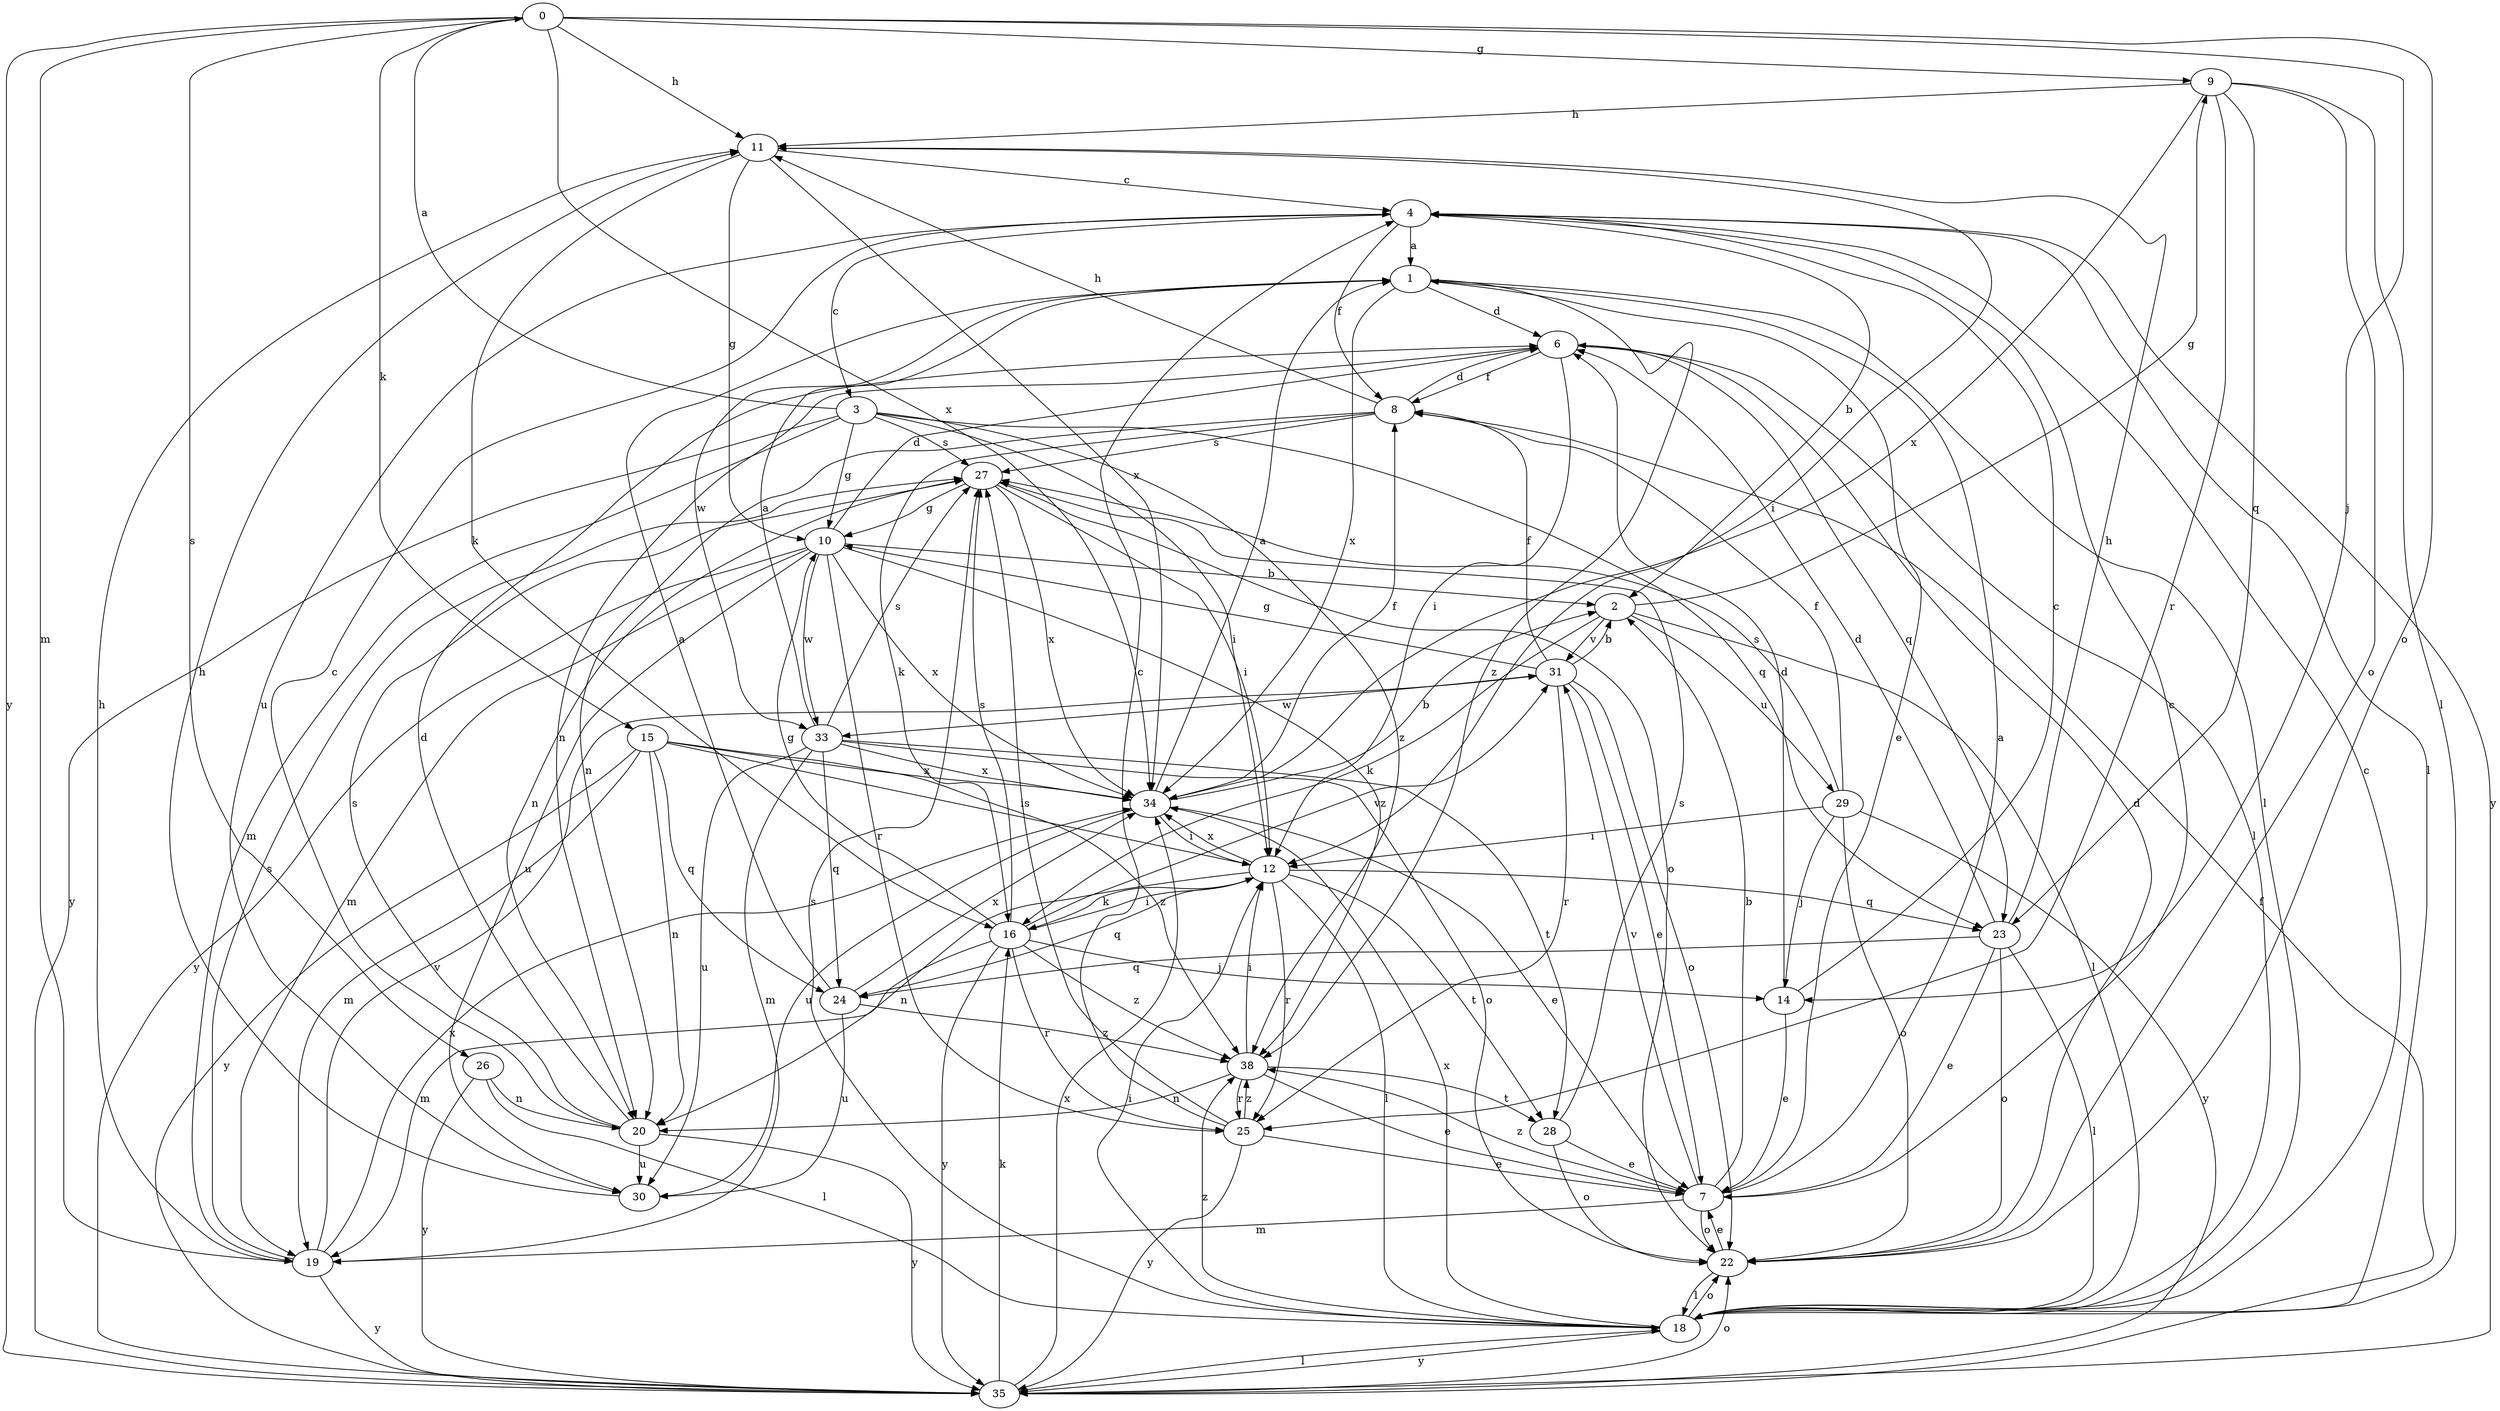 strict digraph  {
0;
1;
2;
3;
4;
6;
7;
8;
9;
10;
11;
12;
14;
15;
16;
18;
19;
20;
22;
23;
24;
25;
26;
27;
28;
29;
30;
31;
33;
34;
35;
38;
0 -> 9  [label=g];
0 -> 11  [label=h];
0 -> 14  [label=j];
0 -> 15  [label=k];
0 -> 19  [label=m];
0 -> 22  [label=o];
0 -> 26  [label=s];
0 -> 34  [label=x];
0 -> 35  [label=y];
1 -> 6  [label=d];
1 -> 7  [label=e];
1 -> 18  [label=l];
1 -> 33  [label=w];
1 -> 34  [label=x];
1 -> 38  [label=z];
2 -> 9  [label=g];
2 -> 16  [label=k];
2 -> 18  [label=l];
2 -> 29  [label=u];
2 -> 31  [label=v];
3 -> 0  [label=a];
3 -> 10  [label=g];
3 -> 12  [label=i];
3 -> 19  [label=m];
3 -> 23  [label=q];
3 -> 27  [label=s];
3 -> 35  [label=y];
3 -> 38  [label=z];
4 -> 1  [label=a];
4 -> 2  [label=b];
4 -> 3  [label=c];
4 -> 8  [label=f];
4 -> 18  [label=l];
4 -> 30  [label=u];
4 -> 35  [label=y];
6 -> 8  [label=f];
6 -> 12  [label=i];
6 -> 18  [label=l];
6 -> 20  [label=n];
6 -> 23  [label=q];
7 -> 1  [label=a];
7 -> 2  [label=b];
7 -> 4  [label=c];
7 -> 19  [label=m];
7 -> 22  [label=o];
7 -> 31  [label=v];
7 -> 38  [label=z];
8 -> 6  [label=d];
8 -> 11  [label=h];
8 -> 16  [label=k];
8 -> 20  [label=n];
8 -> 27  [label=s];
9 -> 11  [label=h];
9 -> 18  [label=l];
9 -> 22  [label=o];
9 -> 23  [label=q];
9 -> 25  [label=r];
9 -> 34  [label=x];
10 -> 2  [label=b];
10 -> 6  [label=d];
10 -> 19  [label=m];
10 -> 25  [label=r];
10 -> 30  [label=u];
10 -> 33  [label=w];
10 -> 34  [label=x];
10 -> 35  [label=y];
10 -> 38  [label=z];
11 -> 4  [label=c];
11 -> 10  [label=g];
11 -> 12  [label=i];
11 -> 16  [label=k];
11 -> 34  [label=x];
12 -> 16  [label=k];
12 -> 18  [label=l];
12 -> 20  [label=n];
12 -> 23  [label=q];
12 -> 24  [label=q];
12 -> 25  [label=r];
12 -> 28  [label=t];
12 -> 34  [label=x];
14 -> 4  [label=c];
14 -> 6  [label=d];
14 -> 7  [label=e];
15 -> 12  [label=i];
15 -> 19  [label=m];
15 -> 20  [label=n];
15 -> 24  [label=q];
15 -> 34  [label=x];
15 -> 35  [label=y];
15 -> 38  [label=z];
16 -> 10  [label=g];
16 -> 12  [label=i];
16 -> 14  [label=j];
16 -> 19  [label=m];
16 -> 25  [label=r];
16 -> 27  [label=s];
16 -> 31  [label=v];
16 -> 35  [label=y];
16 -> 38  [label=z];
18 -> 4  [label=c];
18 -> 12  [label=i];
18 -> 22  [label=o];
18 -> 27  [label=s];
18 -> 34  [label=x];
18 -> 35  [label=y];
18 -> 38  [label=z];
19 -> 11  [label=h];
19 -> 27  [label=s];
19 -> 31  [label=v];
19 -> 34  [label=x];
19 -> 35  [label=y];
20 -> 4  [label=c];
20 -> 6  [label=d];
20 -> 27  [label=s];
20 -> 30  [label=u];
20 -> 35  [label=y];
22 -> 6  [label=d];
22 -> 7  [label=e];
22 -> 18  [label=l];
23 -> 6  [label=d];
23 -> 7  [label=e];
23 -> 11  [label=h];
23 -> 18  [label=l];
23 -> 22  [label=o];
23 -> 24  [label=q];
24 -> 1  [label=a];
24 -> 30  [label=u];
24 -> 34  [label=x];
24 -> 38  [label=z];
25 -> 4  [label=c];
25 -> 7  [label=e];
25 -> 27  [label=s];
25 -> 35  [label=y];
25 -> 38  [label=z];
26 -> 18  [label=l];
26 -> 20  [label=n];
26 -> 35  [label=y];
27 -> 10  [label=g];
27 -> 12  [label=i];
27 -> 20  [label=n];
27 -> 22  [label=o];
27 -> 34  [label=x];
28 -> 7  [label=e];
28 -> 22  [label=o];
28 -> 27  [label=s];
29 -> 8  [label=f];
29 -> 12  [label=i];
29 -> 14  [label=j];
29 -> 22  [label=o];
29 -> 27  [label=s];
29 -> 35  [label=y];
30 -> 11  [label=h];
31 -> 2  [label=b];
31 -> 7  [label=e];
31 -> 8  [label=f];
31 -> 10  [label=g];
31 -> 22  [label=o];
31 -> 25  [label=r];
31 -> 33  [label=w];
33 -> 1  [label=a];
33 -> 19  [label=m];
33 -> 22  [label=o];
33 -> 24  [label=q];
33 -> 27  [label=s];
33 -> 28  [label=t];
33 -> 30  [label=u];
33 -> 34  [label=x];
34 -> 1  [label=a];
34 -> 2  [label=b];
34 -> 7  [label=e];
34 -> 8  [label=f];
34 -> 12  [label=i];
34 -> 30  [label=u];
35 -> 8  [label=f];
35 -> 16  [label=k];
35 -> 18  [label=l];
35 -> 22  [label=o];
35 -> 34  [label=x];
38 -> 7  [label=e];
38 -> 12  [label=i];
38 -> 20  [label=n];
38 -> 25  [label=r];
38 -> 28  [label=t];
}
